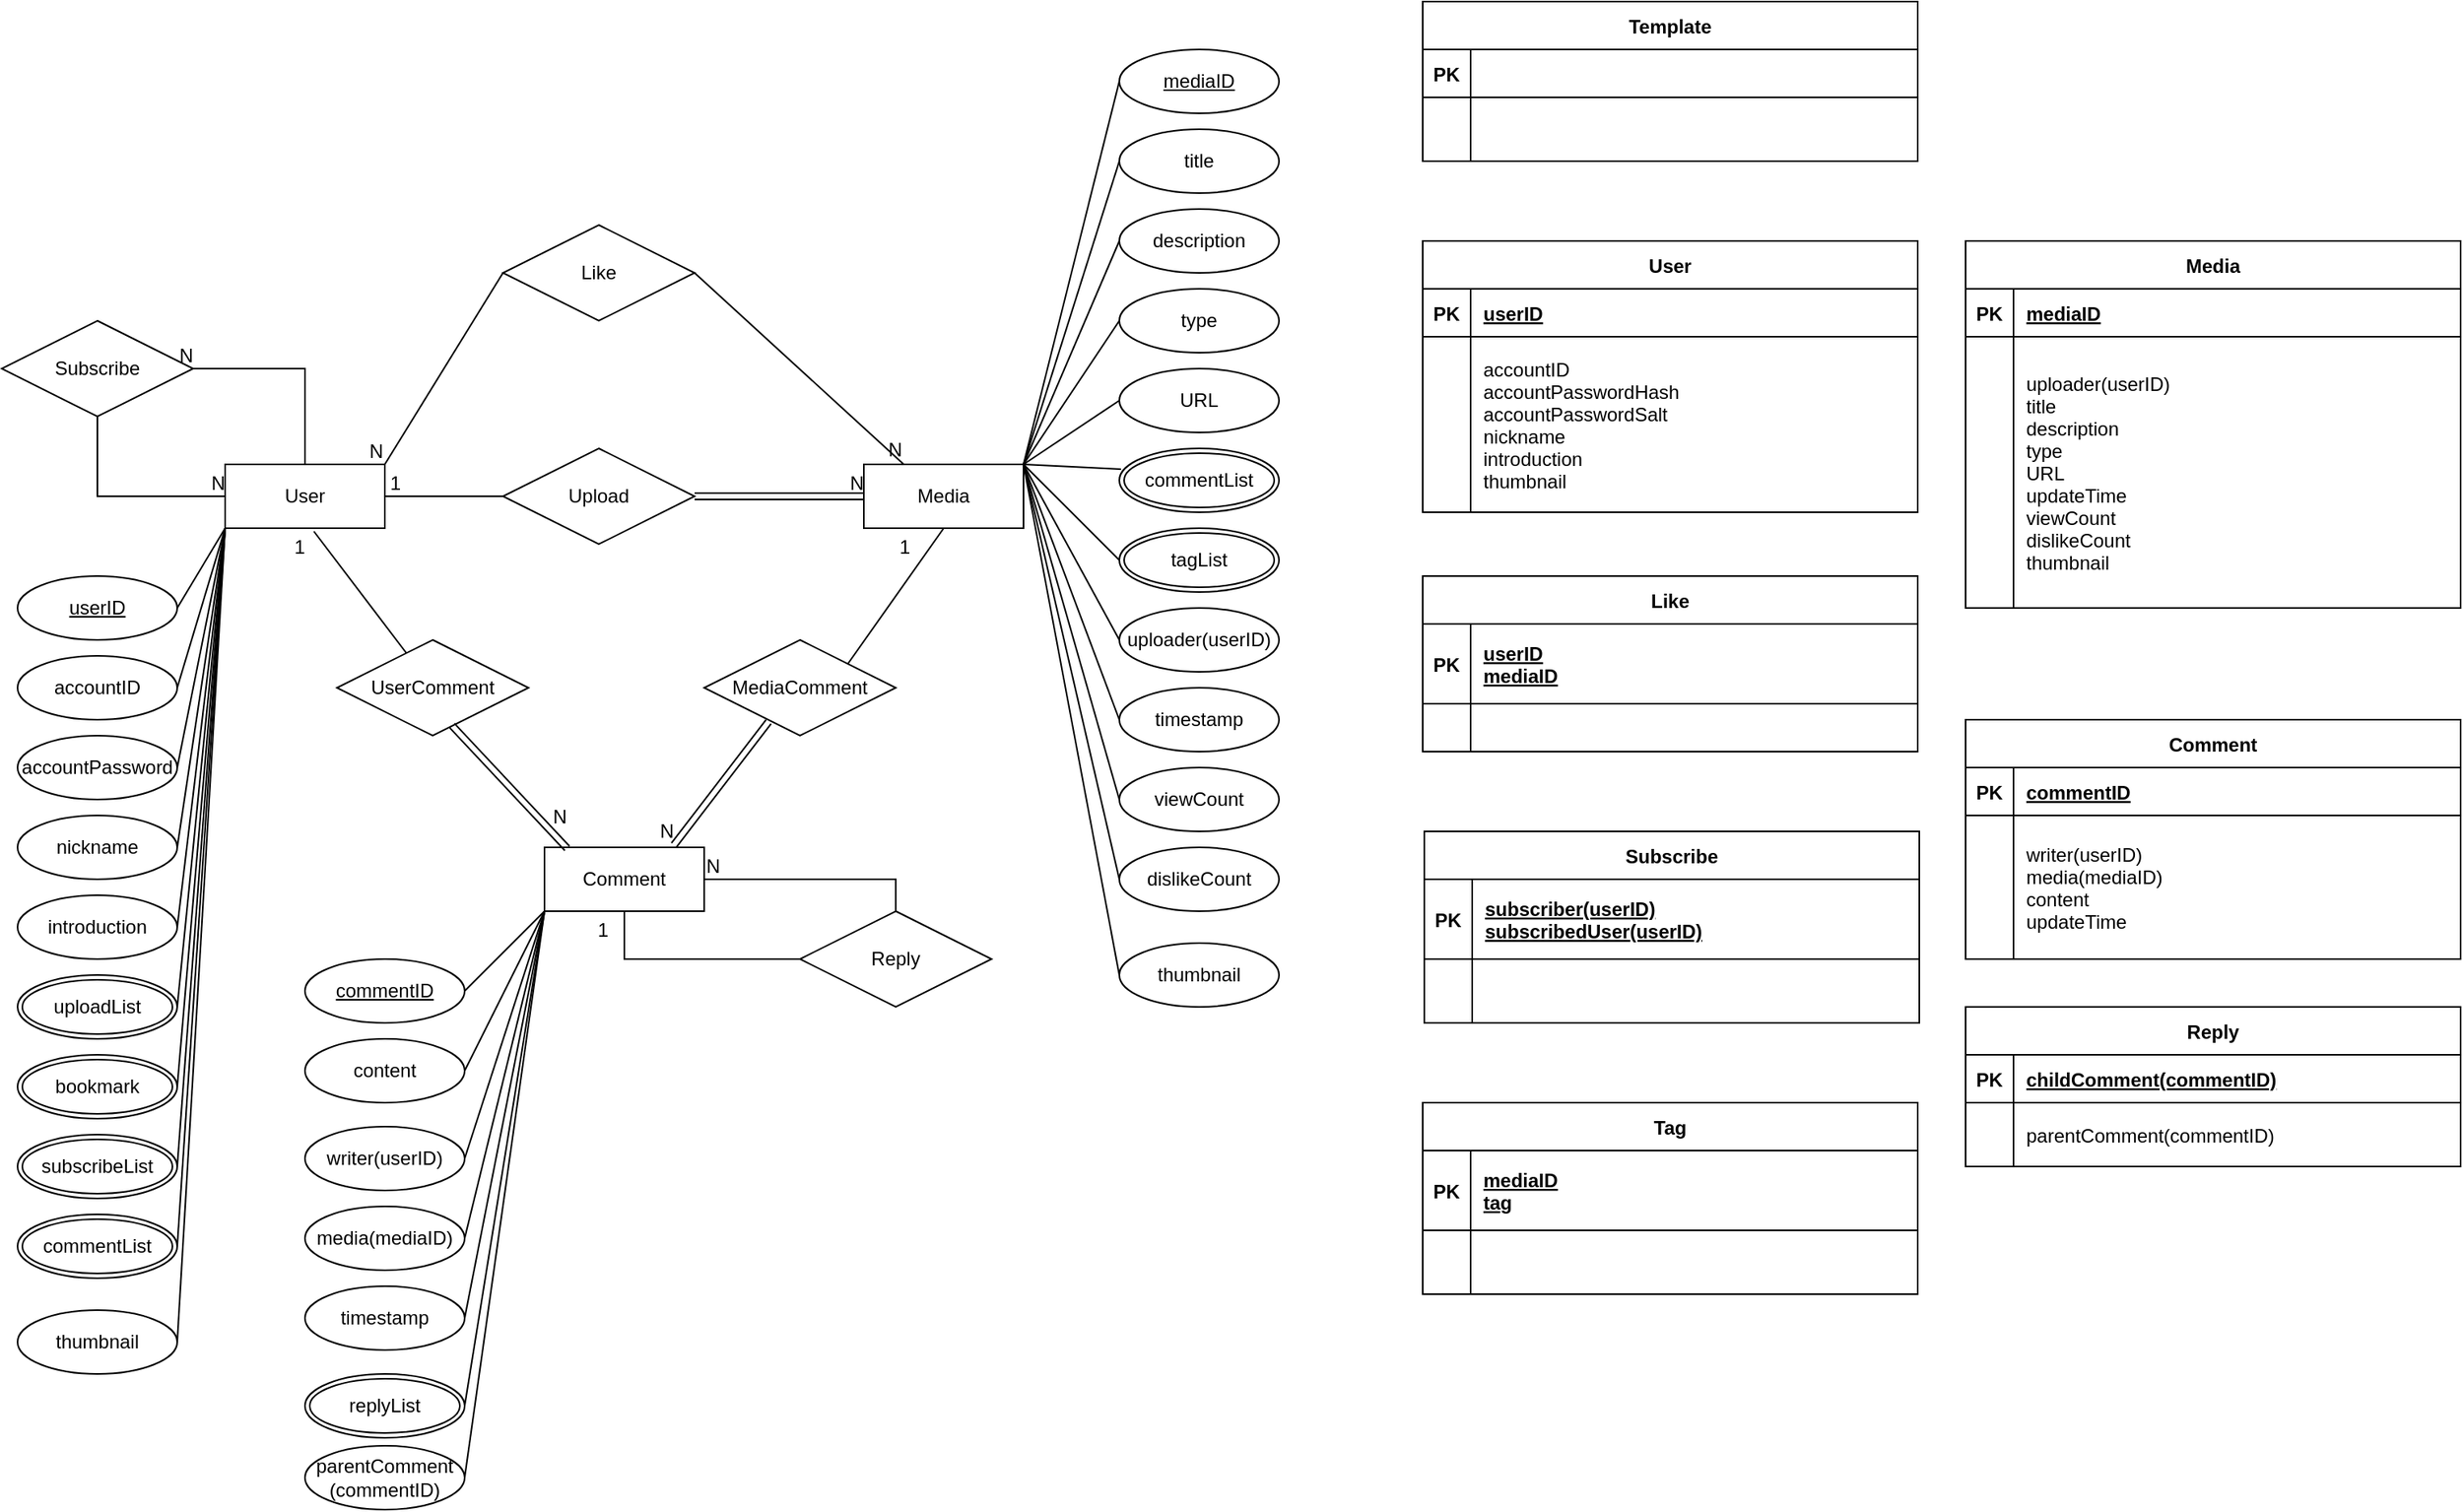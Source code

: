 <mxfile version="17.1.2" type="browser"><diagram id="rVhZ82IuyalBxGSl0pTV" name="Page-1"><mxGraphModel dx="1662" dy="794" grid="1" gridSize="10" guides="1" tooltips="1" connect="1" arrows="1" fold="1" page="1" pageScale="1" pageWidth="827" pageHeight="1169" math="0" shadow="0"><root><mxCell id="0"/><mxCell id="1" parent="0"/><mxCell id="wpSAXA2hQZFJd6KqL9dz-24" value="Subscribe" style="shape=rhombus;perimeter=rhombusPerimeter;whiteSpace=wrap;html=1;align=center;" parent="1" vertex="1"><mxGeometry x="40" y="280" width="120" height="60" as="geometry"/></mxCell><mxCell id="wpSAXA2hQZFJd6KqL9dz-25" value="User" style="whiteSpace=wrap;html=1;align=center;" parent="1" vertex="1"><mxGeometry x="180" y="370" width="100" height="40" as="geometry"/></mxCell><mxCell id="wpSAXA2hQZFJd6KqL9dz-26" value="Media" style="whiteSpace=wrap;html=1;align=center;" parent="1" vertex="1"><mxGeometry x="580" y="370" width="100" height="40" as="geometry"/></mxCell><mxCell id="wpSAXA2hQZFJd6KqL9dz-27" value="Comment" style="whiteSpace=wrap;html=1;align=center;" parent="1" vertex="1"><mxGeometry x="380" y="610" width="100" height="40" as="geometry"/></mxCell><mxCell id="wpSAXA2hQZFJd6KqL9dz-28" value="Upload" style="shape=rhombus;perimeter=rhombusPerimeter;whiteSpace=wrap;html=1;align=center;" parent="1" vertex="1"><mxGeometry x="354" y="360" width="120" height="60" as="geometry"/></mxCell><mxCell id="wpSAXA2hQZFJd6KqL9dz-30" value="Reply" style="shape=rhombus;perimeter=rhombusPerimeter;whiteSpace=wrap;html=1;align=center;" parent="1" vertex="1"><mxGeometry x="540" y="650" width="120" height="60" as="geometry"/></mxCell><mxCell id="wpSAXA2hQZFJd6KqL9dz-32" value="MediaComment" style="shape=rhombus;perimeter=rhombusPerimeter;whiteSpace=wrap;html=1;align=center;" parent="1" vertex="1"><mxGeometry x="480" y="480" width="120" height="60" as="geometry"/></mxCell><mxCell id="wpSAXA2hQZFJd6KqL9dz-29" value="UserComment" style="shape=rhombus;perimeter=rhombusPerimeter;whiteSpace=wrap;html=1;align=center;" parent="1" vertex="1"><mxGeometry x="250" y="480" width="120" height="60" as="geometry"/></mxCell><mxCell id="wpSAXA2hQZFJd6KqL9dz-40" value="" style="shape=link;html=1;rounded=0;entryX=0.142;entryY=0.016;entryDx=0;entryDy=0;entryPerimeter=0;exitX=0.601;exitY=0.895;exitDx=0;exitDy=0;exitPerimeter=0;" parent="1" source="wpSAXA2hQZFJd6KqL9dz-29" target="wpSAXA2hQZFJd6KqL9dz-27" edge="1"><mxGeometry relative="1" as="geometry"><mxPoint x="310" y="520" as="sourcePoint"/><mxPoint x="470" y="520" as="targetPoint"/></mxGeometry></mxCell><mxCell id="wpSAXA2hQZFJd6KqL9dz-41" value="N" style="resizable=0;html=1;align=right;verticalAlign=bottom;" parent="wpSAXA2hQZFJd6KqL9dz-40" connectable="0" vertex="1"><mxGeometry x="1" relative="1" as="geometry"><mxPoint y="-11" as="offset"/></mxGeometry></mxCell><mxCell id="wpSAXA2hQZFJd6KqL9dz-42" value="" style="endArrow=none;html=1;rounded=0;entryX=0.556;entryY=1.05;entryDx=0;entryDy=0;entryPerimeter=0;" parent="1" source="wpSAXA2hQZFJd6KqL9dz-29" target="wpSAXA2hQZFJd6KqL9dz-25" edge="1"><mxGeometry relative="1" as="geometry"><mxPoint x="310" y="520" as="sourcePoint"/><mxPoint x="470" y="520" as="targetPoint"/></mxGeometry></mxCell><mxCell id="wpSAXA2hQZFJd6KqL9dz-43" value="1" style="resizable=0;html=1;align=right;verticalAlign=bottom;" parent="wpSAXA2hQZFJd6KqL9dz-42" connectable="0" vertex="1"><mxGeometry x="1" relative="1" as="geometry"><mxPoint x="-5" y="18" as="offset"/></mxGeometry></mxCell><mxCell id="wpSAXA2hQZFJd6KqL9dz-44" value="" style="endArrow=none;html=1;rounded=0;entryX=1;entryY=0.5;entryDx=0;entryDy=0;exitX=0;exitY=0.5;exitDx=0;exitDy=0;" parent="1" source="wpSAXA2hQZFJd6KqL9dz-28" target="wpSAXA2hQZFJd6KqL9dz-25" edge="1"><mxGeometry relative="1" as="geometry"><mxPoint x="350" y="390" as="sourcePoint"/><mxPoint x="270" y="380" as="targetPoint"/></mxGeometry></mxCell><mxCell id="wpSAXA2hQZFJd6KqL9dz-45" value="1" style="resizable=0;html=1;align=right;verticalAlign=bottom;" parent="wpSAXA2hQZFJd6KqL9dz-44" connectable="0" vertex="1"><mxGeometry x="1" relative="1" as="geometry"><mxPoint x="10" as="offset"/></mxGeometry></mxCell><mxCell id="wpSAXA2hQZFJd6KqL9dz-49" value="" style="shape=link;html=1;rounded=0;exitX=1;exitY=0.5;exitDx=0;exitDy=0;entryX=0;entryY=0.5;entryDx=0;entryDy=0;" parent="1" source="wpSAXA2hQZFJd6KqL9dz-28" target="wpSAXA2hQZFJd6KqL9dz-26" edge="1"><mxGeometry relative="1" as="geometry"><mxPoint x="490" y="450" as="sourcePoint"/><mxPoint x="650" y="450" as="targetPoint"/></mxGeometry></mxCell><mxCell id="wpSAXA2hQZFJd6KqL9dz-50" value="N" style="resizable=0;html=1;align=right;verticalAlign=bottom;" parent="wpSAXA2hQZFJd6KqL9dz-49" connectable="0" vertex="1"><mxGeometry x="1" relative="1" as="geometry"/></mxCell><mxCell id="wpSAXA2hQZFJd6KqL9dz-51" value="" style="shape=link;html=1;rounded=0;entryX=0.811;entryY=-0.036;entryDx=0;entryDy=0;entryPerimeter=0;exitX=0.336;exitY=0.855;exitDx=0;exitDy=0;exitPerimeter=0;" parent="1" source="wpSAXA2hQZFJd6KqL9dz-32" target="wpSAXA2hQZFJd6KqL9dz-27" edge="1"><mxGeometry relative="1" as="geometry"><mxPoint x="310" y="520" as="sourcePoint"/><mxPoint x="470" y="520" as="targetPoint"/></mxGeometry></mxCell><mxCell id="wpSAXA2hQZFJd6KqL9dz-52" value="N" style="resizable=0;html=1;align=right;verticalAlign=bottom;" parent="wpSAXA2hQZFJd6KqL9dz-51" connectable="0" vertex="1"><mxGeometry x="1" relative="1" as="geometry"/></mxCell><mxCell id="wpSAXA2hQZFJd6KqL9dz-53" value="" style="endArrow=none;html=1;rounded=0;entryX=0.5;entryY=1;entryDx=0;entryDy=0;exitX=1;exitY=0;exitDx=0;exitDy=0;" parent="1" source="wpSAXA2hQZFJd6KqL9dz-32" target="wpSAXA2hQZFJd6KqL9dz-26" edge="1"><mxGeometry relative="1" as="geometry"><mxPoint x="310" y="520" as="sourcePoint"/><mxPoint x="470" y="520" as="targetPoint"/></mxGeometry></mxCell><mxCell id="wpSAXA2hQZFJd6KqL9dz-54" value="1" style="resizable=0;html=1;align=right;verticalAlign=bottom;" parent="wpSAXA2hQZFJd6KqL9dz-53" connectable="0" vertex="1"><mxGeometry x="1" relative="1" as="geometry"><mxPoint x="-20" y="20" as="offset"/></mxGeometry></mxCell><mxCell id="wpSAXA2hQZFJd6KqL9dz-55" value="" style="endArrow=none;html=1;rounded=0;entryX=0;entryY=0.5;entryDx=0;entryDy=0;exitX=0.5;exitY=1;exitDx=0;exitDy=0;" parent="1" source="wpSAXA2hQZFJd6KqL9dz-24" target="wpSAXA2hQZFJd6KqL9dz-25" edge="1"><mxGeometry relative="1" as="geometry"><mxPoint x="310" y="520" as="sourcePoint"/><mxPoint x="470" y="520" as="targetPoint"/><Array as="points"><mxPoint x="100" y="390"/></Array></mxGeometry></mxCell><mxCell id="wpSAXA2hQZFJd6KqL9dz-56" value="N" style="resizable=0;html=1;align=right;verticalAlign=bottom;" parent="wpSAXA2hQZFJd6KqL9dz-55" connectable="0" vertex="1"><mxGeometry x="1" relative="1" as="geometry"/></mxCell><mxCell id="wpSAXA2hQZFJd6KqL9dz-57" value="" style="endArrow=none;html=1;rounded=0;entryX=1;entryY=0.5;entryDx=0;entryDy=0;exitX=0.5;exitY=0;exitDx=0;exitDy=0;" parent="1" source="wpSAXA2hQZFJd6KqL9dz-25" target="wpSAXA2hQZFJd6KqL9dz-24" edge="1"><mxGeometry relative="1" as="geometry"><mxPoint x="310" y="520" as="sourcePoint"/><mxPoint x="470" y="520" as="targetPoint"/><Array as="points"><mxPoint x="230" y="310"/></Array></mxGeometry></mxCell><mxCell id="wpSAXA2hQZFJd6KqL9dz-58" value="N" style="resizable=0;html=1;align=right;verticalAlign=bottom;" parent="wpSAXA2hQZFJd6KqL9dz-57" connectable="0" vertex="1"><mxGeometry x="1" relative="1" as="geometry"/></mxCell><mxCell id="wpSAXA2hQZFJd6KqL9dz-59" value="" style="endArrow=none;html=1;rounded=0;entryX=0.5;entryY=1;entryDx=0;entryDy=0;exitX=0;exitY=0.5;exitDx=0;exitDy=0;" parent="1" source="wpSAXA2hQZFJd6KqL9dz-30" target="wpSAXA2hQZFJd6KqL9dz-27" edge="1"><mxGeometry relative="1" as="geometry"><mxPoint x="310" y="520" as="sourcePoint"/><mxPoint x="470" y="520" as="targetPoint"/><Array as="points"><mxPoint x="430" y="680"/></Array></mxGeometry></mxCell><mxCell id="wpSAXA2hQZFJd6KqL9dz-60" value="1" style="resizable=0;html=1;align=right;verticalAlign=bottom;" parent="wpSAXA2hQZFJd6KqL9dz-59" connectable="0" vertex="1"><mxGeometry x="1" relative="1" as="geometry"><mxPoint x="-10" y="20" as="offset"/></mxGeometry></mxCell><mxCell id="AGTbrhGKxK5eLfVSv5vj-1" value="userID" style="ellipse;whiteSpace=wrap;html=1;align=center;fontStyle=4;" parent="1" vertex="1"><mxGeometry x="50" y="440" width="100" height="40" as="geometry"/></mxCell><mxCell id="AGTbrhGKxK5eLfVSv5vj-2" value="nickname" style="ellipse;whiteSpace=wrap;html=1;align=center;" parent="1" vertex="1"><mxGeometry x="50" y="590" width="100" height="40" as="geometry"/></mxCell><mxCell id="AGTbrhGKxK5eLfVSv5vj-3" value="uploadList" style="ellipse;shape=doubleEllipse;margin=3;whiteSpace=wrap;html=1;align=center;" parent="1" vertex="1"><mxGeometry x="50" y="690" width="100" height="40" as="geometry"/></mxCell><mxCell id="AGTbrhGKxK5eLfVSv5vj-4" value="bookmark" style="ellipse;shape=doubleEllipse;margin=3;whiteSpace=wrap;html=1;align=center;" parent="1" vertex="1"><mxGeometry x="50" y="740" width="100" height="40" as="geometry"/></mxCell><mxCell id="AGTbrhGKxK5eLfVSv5vj-5" value="subscribeList" style="ellipse;shape=doubleEllipse;margin=3;whiteSpace=wrap;html=1;align=center;" parent="1" vertex="1"><mxGeometry x="50" y="790" width="100" height="40" as="geometry"/></mxCell><mxCell id="AGTbrhGKxK5eLfVSv5vj-6" value="commentList" style="ellipse;shape=doubleEllipse;margin=3;whiteSpace=wrap;html=1;align=center;" parent="1" vertex="1"><mxGeometry x="50" y="840" width="100" height="40" as="geometry"/></mxCell><mxCell id="AGTbrhGKxK5eLfVSv5vj-8" value="introduction" style="ellipse;whiteSpace=wrap;html=1;align=center;" parent="1" vertex="1"><mxGeometry x="50" y="640" width="100" height="40" as="geometry"/></mxCell><mxCell id="AGTbrhGKxK5eLfVSv5vj-9" value="" style="endArrow=none;html=1;rounded=0;exitX=1;exitY=0.5;exitDx=0;exitDy=0;entryX=0;entryY=1;entryDx=0;entryDy=0;" parent="1" source="AGTbrhGKxK5eLfVSv5vj-1" target="wpSAXA2hQZFJd6KqL9dz-25" edge="1"><mxGeometry relative="1" as="geometry"><mxPoint x="330" y="590" as="sourcePoint"/><mxPoint x="490" y="590" as="targetPoint"/></mxGeometry></mxCell><mxCell id="AGTbrhGKxK5eLfVSv5vj-10" value="" style="endArrow=none;html=1;rounded=0;exitX=1;exitY=0.5;exitDx=0;exitDy=0;entryX=0;entryY=1;entryDx=0;entryDy=0;" parent="1" source="AGTbrhGKxK5eLfVSv5vj-2" target="wpSAXA2hQZFJd6KqL9dz-25" edge="1"><mxGeometry relative="1" as="geometry"><mxPoint x="330" y="590" as="sourcePoint"/><mxPoint x="490" y="590" as="targetPoint"/></mxGeometry></mxCell><mxCell id="AGTbrhGKxK5eLfVSv5vj-11" value="" style="endArrow=none;html=1;rounded=0;exitX=1;exitY=0.5;exitDx=0;exitDy=0;entryX=0;entryY=1;entryDx=0;entryDy=0;" parent="1" source="AGTbrhGKxK5eLfVSv5vj-8" target="wpSAXA2hQZFJd6KqL9dz-25" edge="1"><mxGeometry relative="1" as="geometry"><mxPoint x="330" y="590" as="sourcePoint"/><mxPoint x="490" y="590" as="targetPoint"/></mxGeometry></mxCell><mxCell id="AGTbrhGKxK5eLfVSv5vj-12" value="" style="endArrow=none;html=1;rounded=0;exitX=1;exitY=0.5;exitDx=0;exitDy=0;" parent="1" source="AGTbrhGKxK5eLfVSv5vj-3" edge="1"><mxGeometry relative="1" as="geometry"><mxPoint x="330" y="590" as="sourcePoint"/><mxPoint x="180" y="410" as="targetPoint"/></mxGeometry></mxCell><mxCell id="AGTbrhGKxK5eLfVSv5vj-13" value="" style="endArrow=none;html=1;rounded=0;exitX=1;exitY=0.5;exitDx=0;exitDy=0;entryX=0;entryY=1;entryDx=0;entryDy=0;" parent="1" source="AGTbrhGKxK5eLfVSv5vj-4" target="wpSAXA2hQZFJd6KqL9dz-25" edge="1"><mxGeometry relative="1" as="geometry"><mxPoint x="330" y="590" as="sourcePoint"/><mxPoint x="490" y="590" as="targetPoint"/></mxGeometry></mxCell><mxCell id="AGTbrhGKxK5eLfVSv5vj-14" value="" style="endArrow=none;html=1;rounded=0;exitX=1;exitY=0.5;exitDx=0;exitDy=0;entryX=0;entryY=1;entryDx=0;entryDy=0;" parent="1" source="AGTbrhGKxK5eLfVSv5vj-5" target="wpSAXA2hQZFJd6KqL9dz-25" edge="1"><mxGeometry relative="1" as="geometry"><mxPoint x="330" y="590" as="sourcePoint"/><mxPoint x="490" y="590" as="targetPoint"/></mxGeometry></mxCell><mxCell id="AGTbrhGKxK5eLfVSv5vj-15" value="" style="endArrow=none;html=1;rounded=0;exitX=1;exitY=0.5;exitDx=0;exitDy=0;entryX=0;entryY=1;entryDx=0;entryDy=0;" parent="1" source="AGTbrhGKxK5eLfVSv5vj-6" target="wpSAXA2hQZFJd6KqL9dz-25" edge="1"><mxGeometry relative="1" as="geometry"><mxPoint x="330" y="590" as="sourcePoint"/><mxPoint x="490" y="590" as="targetPoint"/></mxGeometry></mxCell><mxCell id="AGTbrhGKxK5eLfVSv5vj-16" value="accountID" style="ellipse;whiteSpace=wrap;html=1;align=center;" parent="1" vertex="1"><mxGeometry x="50" y="490" width="100" height="40" as="geometry"/></mxCell><mxCell id="AGTbrhGKxK5eLfVSv5vj-17" value="accountPassword" style="ellipse;whiteSpace=wrap;html=1;align=center;" parent="1" vertex="1"><mxGeometry x="50" y="540" width="100" height="40" as="geometry"/></mxCell><mxCell id="AGTbrhGKxK5eLfVSv5vj-19" value="" style="endArrow=none;html=1;rounded=0;exitX=1;exitY=0.5;exitDx=0;exitDy=0;entryX=0;entryY=1;entryDx=0;entryDy=0;" parent="1" source="AGTbrhGKxK5eLfVSv5vj-16" target="wpSAXA2hQZFJd6KqL9dz-25" edge="1"><mxGeometry relative="1" as="geometry"><mxPoint x="330" y="590" as="sourcePoint"/><mxPoint x="490" y="590" as="targetPoint"/></mxGeometry></mxCell><mxCell id="AGTbrhGKxK5eLfVSv5vj-20" value="" style="endArrow=none;html=1;rounded=0;exitX=1;exitY=0.5;exitDx=0;exitDy=0;entryX=0;entryY=1;entryDx=0;entryDy=0;" parent="1" source="AGTbrhGKxK5eLfVSv5vj-17" target="wpSAXA2hQZFJd6KqL9dz-25" edge="1"><mxGeometry relative="1" as="geometry"><mxPoint x="330" y="590" as="sourcePoint"/><mxPoint x="490" y="590" as="targetPoint"/></mxGeometry></mxCell><mxCell id="AGTbrhGKxK5eLfVSv5vj-21" value="content" style="ellipse;whiteSpace=wrap;html=1;align=center;" parent="1" vertex="1"><mxGeometry x="230" y="730" width="100" height="40" as="geometry"/></mxCell><mxCell id="AGTbrhGKxK5eLfVSv5vj-22" value="commentID" style="ellipse;whiteSpace=wrap;html=1;align=center;fontStyle=4;" parent="1" vertex="1"><mxGeometry x="230" y="680" width="100" height="40" as="geometry"/></mxCell><mxCell id="AGTbrhGKxK5eLfVSv5vj-23" value="writer(userID)" style="ellipse;whiteSpace=wrap;html=1;align=center;" parent="1" vertex="1"><mxGeometry x="230" y="785" width="100" height="40" as="geometry"/></mxCell><mxCell id="AGTbrhGKxK5eLfVSv5vj-24" value="media(mediaID)" style="ellipse;whiteSpace=wrap;html=1;align=center;" parent="1" vertex="1"><mxGeometry x="230" y="835" width="100" height="40" as="geometry"/></mxCell><mxCell id="AGTbrhGKxK5eLfVSv5vj-25" value="timestamp" style="ellipse;whiteSpace=wrap;html=1;align=center;" parent="1" vertex="1"><mxGeometry x="230" y="885" width="100" height="40" as="geometry"/></mxCell><mxCell id="AGTbrhGKxK5eLfVSv5vj-27" value="parentComment&lt;br&gt;(commentID)" style="ellipse;whiteSpace=wrap;html=1;align=center;" parent="1" vertex="1"><mxGeometry x="230" y="985" width="100" height="40" as="geometry"/></mxCell><mxCell id="AGTbrhGKxK5eLfVSv5vj-29" value="" style="endArrow=none;html=1;rounded=0;entryX=0;entryY=1;entryDx=0;entryDy=0;exitX=1;exitY=0.5;exitDx=0;exitDy=0;" parent="1" source="AGTbrhGKxK5eLfVSv5vj-22" target="wpSAXA2hQZFJd6KqL9dz-27" edge="1"><mxGeometry relative="1" as="geometry"><mxPoint x="330" y="680" as="sourcePoint"/><mxPoint x="490" y="680" as="targetPoint"/></mxGeometry></mxCell><mxCell id="AGTbrhGKxK5eLfVSv5vj-30" value="" style="endArrow=none;html=1;rounded=0;exitX=1;exitY=0.5;exitDx=0;exitDy=0;entryX=0;entryY=1;entryDx=0;entryDy=0;" parent="1" source="AGTbrhGKxK5eLfVSv5vj-21" target="wpSAXA2hQZFJd6KqL9dz-27" edge="1"><mxGeometry relative="1" as="geometry"><mxPoint x="330" y="680" as="sourcePoint"/><mxPoint x="490" y="680" as="targetPoint"/></mxGeometry></mxCell><mxCell id="AGTbrhGKxK5eLfVSv5vj-31" value="" style="endArrow=none;html=1;rounded=0;exitX=1;exitY=0.5;exitDx=0;exitDy=0;entryX=0;entryY=1;entryDx=0;entryDy=0;" parent="1" source="AGTbrhGKxK5eLfVSv5vj-23" target="wpSAXA2hQZFJd6KqL9dz-27" edge="1"><mxGeometry relative="1" as="geometry"><mxPoint x="330" y="680" as="sourcePoint"/><mxPoint x="490" y="680" as="targetPoint"/></mxGeometry></mxCell><mxCell id="AGTbrhGKxK5eLfVSv5vj-32" value="" style="endArrow=none;html=1;rounded=0;exitX=1;exitY=0.5;exitDx=0;exitDy=0;entryX=0;entryY=1;entryDx=0;entryDy=0;" parent="1" source="AGTbrhGKxK5eLfVSv5vj-24" target="wpSAXA2hQZFJd6KqL9dz-27" edge="1"><mxGeometry relative="1" as="geometry"><mxPoint x="330" y="680" as="sourcePoint"/><mxPoint x="490" y="680" as="targetPoint"/></mxGeometry></mxCell><mxCell id="AGTbrhGKxK5eLfVSv5vj-36" value="" style="endArrow=none;html=1;rounded=0;exitX=1;exitY=0.5;exitDx=0;exitDy=0;entryX=0;entryY=1;entryDx=0;entryDy=0;" parent="1" source="AGTbrhGKxK5eLfVSv5vj-25" target="wpSAXA2hQZFJd6KqL9dz-27" edge="1"><mxGeometry relative="1" as="geometry"><mxPoint x="330" y="780" as="sourcePoint"/><mxPoint x="490" y="780" as="targetPoint"/></mxGeometry></mxCell><mxCell id="AGTbrhGKxK5eLfVSv5vj-37" value="" style="endArrow=none;html=1;rounded=0;exitX=1;exitY=0.5;exitDx=0;exitDy=0;entryX=0;entryY=1;entryDx=0;entryDy=0;" parent="1" source="gWNHs_Mmt0znGa2NGQQ8-15" target="wpSAXA2hQZFJd6KqL9dz-27" edge="1"><mxGeometry relative="1" as="geometry"><mxPoint x="330" y="955" as="sourcePoint"/><mxPoint x="490" y="780" as="targetPoint"/></mxGeometry></mxCell><mxCell id="AGTbrhGKxK5eLfVSv5vj-38" value="" style="endArrow=none;html=1;rounded=0;exitX=1;exitY=0.5;exitDx=0;exitDy=0;entryX=0;entryY=1;entryDx=0;entryDy=0;" parent="1" source="AGTbrhGKxK5eLfVSv5vj-27" target="wpSAXA2hQZFJd6KqL9dz-27" edge="1"><mxGeometry relative="1" as="geometry"><mxPoint x="330" y="780" as="sourcePoint"/><mxPoint x="490" y="780" as="targetPoint"/></mxGeometry></mxCell><mxCell id="AGTbrhGKxK5eLfVSv5vj-39" value="title" style="ellipse;whiteSpace=wrap;html=1;align=center;" parent="1" vertex="1"><mxGeometry x="740" y="160" width="100" height="40" as="geometry"/></mxCell><mxCell id="AGTbrhGKxK5eLfVSv5vj-40" value="mediaID" style="ellipse;whiteSpace=wrap;html=1;align=center;fontStyle=4;" parent="1" vertex="1"><mxGeometry x="740" y="110" width="100" height="40" as="geometry"/></mxCell><mxCell id="AGTbrhGKxK5eLfVSv5vj-41" value="description" style="ellipse;whiteSpace=wrap;html=1;align=center;" parent="1" vertex="1"><mxGeometry x="740" y="210" width="100" height="40" as="geometry"/></mxCell><mxCell id="AGTbrhGKxK5eLfVSv5vj-42" value="type" style="ellipse;whiteSpace=wrap;html=1;align=center;" parent="1" vertex="1"><mxGeometry x="740" y="260" width="100" height="40" as="geometry"/></mxCell><mxCell id="AGTbrhGKxK5eLfVSv5vj-43" value="URL" style="ellipse;whiteSpace=wrap;html=1;align=center;" parent="1" vertex="1"><mxGeometry x="740" y="310" width="100" height="40" as="geometry"/></mxCell><mxCell id="AGTbrhGKxK5eLfVSv5vj-46" value="commentList" style="ellipse;shape=doubleEllipse;margin=3;whiteSpace=wrap;html=1;align=center;" parent="1" vertex="1"><mxGeometry x="740" y="360" width="100" height="40" as="geometry"/></mxCell><mxCell id="AGTbrhGKxK5eLfVSv5vj-47" value="tagList" style="ellipse;shape=doubleEllipse;margin=3;whiteSpace=wrap;html=1;align=center;" parent="1" vertex="1"><mxGeometry x="740" y="410" width="100" height="40" as="geometry"/></mxCell><mxCell id="AGTbrhGKxK5eLfVSv5vj-48" value="" style="endArrow=none;html=1;rounded=0;entryX=0;entryY=0.5;entryDx=0;entryDy=0;exitX=1;exitY=0;exitDx=0;exitDy=0;" parent="1" source="wpSAXA2hQZFJd6KqL9dz-26" target="AGTbrhGKxK5eLfVSv5vj-40" edge="1"><mxGeometry relative="1" as="geometry"><mxPoint x="330" y="480" as="sourcePoint"/><mxPoint x="490" y="480" as="targetPoint"/></mxGeometry></mxCell><mxCell id="AGTbrhGKxK5eLfVSv5vj-49" value="" style="endArrow=none;html=1;rounded=0;entryX=0;entryY=0.5;entryDx=0;entryDy=0;exitX=1;exitY=0;exitDx=0;exitDy=0;" parent="1" source="wpSAXA2hQZFJd6KqL9dz-26" target="AGTbrhGKxK5eLfVSv5vj-39" edge="1"><mxGeometry relative="1" as="geometry"><mxPoint x="330" y="480" as="sourcePoint"/><mxPoint x="490" y="480" as="targetPoint"/></mxGeometry></mxCell><mxCell id="AGTbrhGKxK5eLfVSv5vj-50" value="" style="endArrow=none;html=1;rounded=0;entryX=0;entryY=0.5;entryDx=0;entryDy=0;" parent="1" target="AGTbrhGKxK5eLfVSv5vj-41" edge="1"><mxGeometry relative="1" as="geometry"><mxPoint x="680" y="370" as="sourcePoint"/><mxPoint x="490" y="480" as="targetPoint"/></mxGeometry></mxCell><mxCell id="AGTbrhGKxK5eLfVSv5vj-51" value="" style="endArrow=none;html=1;rounded=0;entryX=0;entryY=0.5;entryDx=0;entryDy=0;exitX=1;exitY=0;exitDx=0;exitDy=0;" parent="1" source="wpSAXA2hQZFJd6KqL9dz-26" target="AGTbrhGKxK5eLfVSv5vj-42" edge="1"><mxGeometry relative="1" as="geometry"><mxPoint x="330" y="480" as="sourcePoint"/><mxPoint x="490" y="480" as="targetPoint"/></mxGeometry></mxCell><mxCell id="AGTbrhGKxK5eLfVSv5vj-52" value="" style="endArrow=none;html=1;rounded=0;entryX=0;entryY=0.5;entryDx=0;entryDy=0;" parent="1" target="AGTbrhGKxK5eLfVSv5vj-43" edge="1"><mxGeometry relative="1" as="geometry"><mxPoint x="680" y="370" as="sourcePoint"/><mxPoint x="490" y="480" as="targetPoint"/></mxGeometry></mxCell><mxCell id="AGTbrhGKxK5eLfVSv5vj-53" value="" style="endArrow=none;html=1;rounded=0;entryX=0.01;entryY=0.325;entryDx=0;entryDy=0;entryPerimeter=0;exitX=1;exitY=0;exitDx=0;exitDy=0;" parent="1" source="wpSAXA2hQZFJd6KqL9dz-26" target="AGTbrhGKxK5eLfVSv5vj-46" edge="1"><mxGeometry relative="1" as="geometry"><mxPoint x="330" y="480" as="sourcePoint"/><mxPoint x="490" y="480" as="targetPoint"/></mxGeometry></mxCell><mxCell id="AGTbrhGKxK5eLfVSv5vj-54" value="" style="endArrow=none;html=1;rounded=0;entryX=0;entryY=0.5;entryDx=0;entryDy=0;" parent="1" target="AGTbrhGKxK5eLfVSv5vj-47" edge="1"><mxGeometry relative="1" as="geometry"><mxPoint x="680" y="370" as="sourcePoint"/><mxPoint x="490" y="480" as="targetPoint"/></mxGeometry></mxCell><mxCell id="AGTbrhGKxK5eLfVSv5vj-57" value="uploader(userID)" style="ellipse;whiteSpace=wrap;html=1;align=center;" parent="1" vertex="1"><mxGeometry x="740" y="460" width="100" height="40" as="geometry"/></mxCell><mxCell id="AGTbrhGKxK5eLfVSv5vj-58" value="" style="endArrow=none;html=1;rounded=0;entryX=0;entryY=0.5;entryDx=0;entryDy=0;exitX=1;exitY=0;exitDx=0;exitDy=0;" parent="1" source="wpSAXA2hQZFJd6KqL9dz-26" target="AGTbrhGKxK5eLfVSv5vj-57" edge="1"><mxGeometry relative="1" as="geometry"><mxPoint x="330" y="480" as="sourcePoint"/><mxPoint x="490" y="480" as="targetPoint"/></mxGeometry></mxCell><mxCell id="AGTbrhGKxK5eLfVSv5vj-59" value="timestamp" style="ellipse;whiteSpace=wrap;html=1;align=center;" parent="1" vertex="1"><mxGeometry x="740" y="510" width="100" height="40" as="geometry"/></mxCell><mxCell id="AGTbrhGKxK5eLfVSv5vj-60" value="" style="endArrow=none;html=1;rounded=0;entryX=0;entryY=0.5;entryDx=0;entryDy=0;exitX=1;exitY=0;exitDx=0;exitDy=0;" parent="1" source="wpSAXA2hQZFJd6KqL9dz-26" target="AGTbrhGKxK5eLfVSv5vj-59" edge="1"><mxGeometry relative="1" as="geometry"><mxPoint x="330" y="580" as="sourcePoint"/><mxPoint x="490" y="580" as="targetPoint"/></mxGeometry></mxCell><mxCell id="AGTbrhGKxK5eLfVSv5vj-61" value="viewCount" style="ellipse;whiteSpace=wrap;html=1;align=center;" parent="1" vertex="1"><mxGeometry x="740" y="560" width="100" height="40" as="geometry"/></mxCell><mxCell id="AGTbrhGKxK5eLfVSv5vj-62" value="" style="endArrow=none;html=1;rounded=0;entryX=0;entryY=0.5;entryDx=0;entryDy=0;" parent="1" target="AGTbrhGKxK5eLfVSv5vj-61" edge="1"><mxGeometry relative="1" as="geometry"><mxPoint x="680" y="370" as="sourcePoint"/><mxPoint x="490" y="580" as="targetPoint"/></mxGeometry></mxCell><mxCell id="AGTbrhGKxK5eLfVSv5vj-63" value="dislikeCount" style="ellipse;whiteSpace=wrap;html=1;align=center;" parent="1" vertex="1"><mxGeometry x="740" y="610" width="100" height="40" as="geometry"/></mxCell><mxCell id="AGTbrhGKxK5eLfVSv5vj-64" value="" style="endArrow=none;html=1;rounded=0;entryX=0;entryY=0.5;entryDx=0;entryDy=0;" parent="1" target="AGTbrhGKxK5eLfVSv5vj-63" edge="1"><mxGeometry relative="1" as="geometry"><mxPoint x="680" y="370" as="sourcePoint"/><mxPoint x="490" y="480" as="targetPoint"/></mxGeometry></mxCell><mxCell id="AGTbrhGKxK5eLfVSv5vj-65" value="User" style="shape=table;startSize=30;container=1;collapsible=1;childLayout=tableLayout;fixedRows=1;rowLines=0;fontStyle=1;align=center;resizeLast=1;" parent="1" vertex="1"><mxGeometry x="930" y="230" width="310" height="170" as="geometry"/></mxCell><mxCell id="AGTbrhGKxK5eLfVSv5vj-66" value="" style="shape=tableRow;horizontal=0;startSize=0;swimlaneHead=0;swimlaneBody=0;fillColor=none;collapsible=0;dropTarget=0;points=[[0,0.5],[1,0.5]];portConstraint=eastwest;top=0;left=0;right=0;bottom=1;" parent="AGTbrhGKxK5eLfVSv5vj-65" vertex="1"><mxGeometry y="30" width="310" height="30" as="geometry"/></mxCell><mxCell id="AGTbrhGKxK5eLfVSv5vj-67" value="PK" style="shape=partialRectangle;connectable=0;fillColor=none;top=0;left=0;bottom=0;right=0;fontStyle=1;overflow=hidden;" parent="AGTbrhGKxK5eLfVSv5vj-66" vertex="1"><mxGeometry width="30" height="30" as="geometry"><mxRectangle width="30" height="30" as="alternateBounds"/></mxGeometry></mxCell><mxCell id="AGTbrhGKxK5eLfVSv5vj-68" value="userID" style="shape=partialRectangle;connectable=0;fillColor=none;top=0;left=0;bottom=0;right=0;align=left;spacingLeft=6;fontStyle=5;overflow=hidden;" parent="AGTbrhGKxK5eLfVSv5vj-66" vertex="1"><mxGeometry x="30" width="280" height="30" as="geometry"><mxRectangle width="280" height="30" as="alternateBounds"/></mxGeometry></mxCell><mxCell id="AGTbrhGKxK5eLfVSv5vj-69" value="" style="shape=tableRow;horizontal=0;startSize=0;swimlaneHead=0;swimlaneBody=0;fillColor=none;collapsible=0;dropTarget=0;points=[[0,0.5],[1,0.5]];portConstraint=eastwest;top=0;left=0;right=0;bottom=0;" parent="AGTbrhGKxK5eLfVSv5vj-65" vertex="1"><mxGeometry y="60" width="310" height="110" as="geometry"/></mxCell><mxCell id="AGTbrhGKxK5eLfVSv5vj-70" value="" style="shape=partialRectangle;connectable=0;fillColor=none;top=0;left=0;bottom=0;right=0;editable=1;overflow=hidden;" parent="AGTbrhGKxK5eLfVSv5vj-69" vertex="1"><mxGeometry width="30" height="110" as="geometry"><mxRectangle width="30" height="110" as="alternateBounds"/></mxGeometry></mxCell><mxCell id="AGTbrhGKxK5eLfVSv5vj-71" value="accountID&#10;accountPasswordHash&#10;accountPasswordSalt&#10;nickname&#10;introduction&#10;thumbnail" style="shape=partialRectangle;connectable=0;fillColor=none;top=0;left=0;bottom=0;right=0;align=left;spacingLeft=6;overflow=hidden;" parent="AGTbrhGKxK5eLfVSv5vj-69" vertex="1"><mxGeometry x="30" width="280" height="110" as="geometry"><mxRectangle width="280" height="110" as="alternateBounds"/></mxGeometry></mxCell><mxCell id="AGTbrhGKxK5eLfVSv5vj-106" value="Like" style="shape=rhombus;perimeter=rhombusPerimeter;whiteSpace=wrap;html=1;align=center;" parent="1" vertex="1"><mxGeometry x="354" y="220" width="120" height="60" as="geometry"/></mxCell><mxCell id="AGTbrhGKxK5eLfVSv5vj-109" value="" style="endArrow=none;html=1;rounded=0;entryX=1;entryY=0;entryDx=0;entryDy=0;exitX=0;exitY=0.5;exitDx=0;exitDy=0;" parent="1" source="AGTbrhGKxK5eLfVSv5vj-106" target="wpSAXA2hQZFJd6KqL9dz-25" edge="1"><mxGeometry relative="1" as="geometry"><mxPoint x="710" y="470" as="sourcePoint"/><mxPoint x="870" y="470" as="targetPoint"/></mxGeometry></mxCell><mxCell id="AGTbrhGKxK5eLfVSv5vj-110" value="N" style="resizable=0;html=1;align=right;verticalAlign=bottom;" parent="AGTbrhGKxK5eLfVSv5vj-109" connectable="0" vertex="1"><mxGeometry x="1" relative="1" as="geometry"/></mxCell><mxCell id="AGTbrhGKxK5eLfVSv5vj-111" value="" style="endArrow=none;html=1;rounded=0;exitX=1;exitY=0.5;exitDx=0;exitDy=0;entryX=0.25;entryY=0;entryDx=0;entryDy=0;" parent="1" source="AGTbrhGKxK5eLfVSv5vj-106" target="wpSAXA2hQZFJd6KqL9dz-26" edge="1"><mxGeometry relative="1" as="geometry"><mxPoint x="710" y="470" as="sourcePoint"/><mxPoint x="870" y="470" as="targetPoint"/></mxGeometry></mxCell><mxCell id="AGTbrhGKxK5eLfVSv5vj-112" value="N" style="resizable=0;html=1;align=right;verticalAlign=bottom;" parent="AGTbrhGKxK5eLfVSv5vj-111" connectable="0" vertex="1"><mxGeometry x="1" relative="1" as="geometry"/></mxCell><mxCell id="AGTbrhGKxK5eLfVSv5vj-113" value="Like" style="shape=table;startSize=30;container=1;collapsible=1;childLayout=tableLayout;fixedRows=1;rowLines=0;fontStyle=1;align=center;resizeLast=1;" parent="1" vertex="1"><mxGeometry x="930" y="440" width="310" height="110" as="geometry"/></mxCell><mxCell id="AGTbrhGKxK5eLfVSv5vj-114" value="" style="shape=tableRow;horizontal=0;startSize=0;swimlaneHead=0;swimlaneBody=0;fillColor=none;collapsible=0;dropTarget=0;points=[[0,0.5],[1,0.5]];portConstraint=eastwest;top=0;left=0;right=0;bottom=1;" parent="AGTbrhGKxK5eLfVSv5vj-113" vertex="1"><mxGeometry y="30" width="310" height="50" as="geometry"/></mxCell><mxCell id="AGTbrhGKxK5eLfVSv5vj-115" value="PK" style="shape=partialRectangle;connectable=0;fillColor=none;top=0;left=0;bottom=0;right=0;fontStyle=1;overflow=hidden;" parent="AGTbrhGKxK5eLfVSv5vj-114" vertex="1"><mxGeometry width="30" height="50" as="geometry"><mxRectangle width="30" height="50" as="alternateBounds"/></mxGeometry></mxCell><mxCell id="AGTbrhGKxK5eLfVSv5vj-116" value="userID&#10;mediaID" style="shape=partialRectangle;connectable=0;fillColor=none;top=0;left=0;bottom=0;right=0;align=left;spacingLeft=6;fontStyle=5;overflow=hidden;" parent="AGTbrhGKxK5eLfVSv5vj-114" vertex="1"><mxGeometry x="30" width="280" height="50" as="geometry"><mxRectangle width="280" height="50" as="alternateBounds"/></mxGeometry></mxCell><mxCell id="AGTbrhGKxK5eLfVSv5vj-117" value="" style="shape=tableRow;horizontal=0;startSize=0;swimlaneHead=0;swimlaneBody=0;fillColor=none;collapsible=0;dropTarget=0;points=[[0,0.5],[1,0.5]];portConstraint=eastwest;top=0;left=0;right=0;bottom=0;" parent="AGTbrhGKxK5eLfVSv5vj-113" vertex="1"><mxGeometry y="80" width="310" height="30" as="geometry"/></mxCell><mxCell id="AGTbrhGKxK5eLfVSv5vj-118" value="" style="shape=partialRectangle;connectable=0;fillColor=none;top=0;left=0;bottom=0;right=0;editable=1;overflow=hidden;" parent="AGTbrhGKxK5eLfVSv5vj-117" vertex="1"><mxGeometry width="30" height="30" as="geometry"><mxRectangle width="30" height="30" as="alternateBounds"/></mxGeometry></mxCell><mxCell id="AGTbrhGKxK5eLfVSv5vj-119" value="" style="shape=partialRectangle;connectable=0;fillColor=none;top=0;left=0;bottom=0;right=0;align=left;spacingLeft=6;overflow=hidden;" parent="AGTbrhGKxK5eLfVSv5vj-117" vertex="1"><mxGeometry x="30" width="280" height="30" as="geometry"><mxRectangle width="280" height="30" as="alternateBounds"/></mxGeometry></mxCell><mxCell id="AGTbrhGKxK5eLfVSv5vj-126" value="Template" style="shape=table;startSize=30;container=1;collapsible=1;childLayout=tableLayout;fixedRows=1;rowLines=0;fontStyle=1;align=center;resizeLast=1;" parent="1" vertex="1"><mxGeometry x="930" y="80" width="310" height="100" as="geometry"/></mxCell><mxCell id="AGTbrhGKxK5eLfVSv5vj-127" value="" style="shape=tableRow;horizontal=0;startSize=0;swimlaneHead=0;swimlaneBody=0;fillColor=none;collapsible=0;dropTarget=0;points=[[0,0.5],[1,0.5]];portConstraint=eastwest;top=0;left=0;right=0;bottom=1;" parent="AGTbrhGKxK5eLfVSv5vj-126" vertex="1"><mxGeometry y="30" width="310" height="30" as="geometry"/></mxCell><mxCell id="AGTbrhGKxK5eLfVSv5vj-128" value="PK" style="shape=partialRectangle;connectable=0;fillColor=none;top=0;left=0;bottom=0;right=0;fontStyle=1;overflow=hidden;" parent="AGTbrhGKxK5eLfVSv5vj-127" vertex="1"><mxGeometry width="30" height="30" as="geometry"><mxRectangle width="30" height="30" as="alternateBounds"/></mxGeometry></mxCell><mxCell id="AGTbrhGKxK5eLfVSv5vj-129" value="" style="shape=partialRectangle;connectable=0;fillColor=none;top=0;left=0;bottom=0;right=0;align=left;spacingLeft=6;fontStyle=5;overflow=hidden;" parent="AGTbrhGKxK5eLfVSv5vj-127" vertex="1"><mxGeometry x="30" width="280" height="30" as="geometry"><mxRectangle width="280" height="30" as="alternateBounds"/></mxGeometry></mxCell><mxCell id="AGTbrhGKxK5eLfVSv5vj-130" value="" style="shape=tableRow;horizontal=0;startSize=0;swimlaneHead=0;swimlaneBody=0;fillColor=none;collapsible=0;dropTarget=0;points=[[0,0.5],[1,0.5]];portConstraint=eastwest;top=0;left=0;right=0;bottom=0;" parent="AGTbrhGKxK5eLfVSv5vj-126" vertex="1"><mxGeometry y="60" width="310" height="40" as="geometry"/></mxCell><mxCell id="AGTbrhGKxK5eLfVSv5vj-131" value="" style="shape=partialRectangle;connectable=0;fillColor=none;top=0;left=0;bottom=0;right=0;editable=1;overflow=hidden;" parent="AGTbrhGKxK5eLfVSv5vj-130" vertex="1"><mxGeometry width="30" height="40" as="geometry"><mxRectangle width="30" height="40" as="alternateBounds"/></mxGeometry></mxCell><mxCell id="AGTbrhGKxK5eLfVSv5vj-132" value="" style="shape=partialRectangle;connectable=0;fillColor=none;top=0;left=0;bottom=0;right=0;align=left;spacingLeft=6;overflow=hidden;" parent="AGTbrhGKxK5eLfVSv5vj-130" vertex="1"><mxGeometry x="30" width="280" height="40" as="geometry"><mxRectangle width="280" height="40" as="alternateBounds"/></mxGeometry></mxCell><mxCell id="AGTbrhGKxK5eLfVSv5vj-133" value="Subscribe" style="shape=table;startSize=30;container=1;collapsible=1;childLayout=tableLayout;fixedRows=1;rowLines=0;fontStyle=1;align=center;resizeLast=1;" parent="1" vertex="1"><mxGeometry x="931" y="600" width="310" height="120" as="geometry"/></mxCell><mxCell id="AGTbrhGKxK5eLfVSv5vj-134" value="" style="shape=tableRow;horizontal=0;startSize=0;swimlaneHead=0;swimlaneBody=0;fillColor=none;collapsible=0;dropTarget=0;points=[[0,0.5],[1,0.5]];portConstraint=eastwest;top=0;left=0;right=0;bottom=1;" parent="AGTbrhGKxK5eLfVSv5vj-133" vertex="1"><mxGeometry y="30" width="310" height="50" as="geometry"/></mxCell><mxCell id="AGTbrhGKxK5eLfVSv5vj-135" value="PK" style="shape=partialRectangle;connectable=0;fillColor=none;top=0;left=0;bottom=0;right=0;fontStyle=1;overflow=hidden;" parent="AGTbrhGKxK5eLfVSv5vj-134" vertex="1"><mxGeometry width="30" height="50" as="geometry"><mxRectangle width="30" height="50" as="alternateBounds"/></mxGeometry></mxCell><mxCell id="AGTbrhGKxK5eLfVSv5vj-136" value="subscriber(userID)&#10;subscribedUser(userID)" style="shape=partialRectangle;connectable=0;fillColor=none;top=0;left=0;bottom=0;right=0;align=left;spacingLeft=6;fontStyle=5;overflow=hidden;" parent="AGTbrhGKxK5eLfVSv5vj-134" vertex="1"><mxGeometry x="30" width="280" height="50" as="geometry"><mxRectangle width="280" height="50" as="alternateBounds"/></mxGeometry></mxCell><mxCell id="AGTbrhGKxK5eLfVSv5vj-137" value="" style="shape=tableRow;horizontal=0;startSize=0;swimlaneHead=0;swimlaneBody=0;fillColor=none;collapsible=0;dropTarget=0;points=[[0,0.5],[1,0.5]];portConstraint=eastwest;top=0;left=0;right=0;bottom=0;" parent="AGTbrhGKxK5eLfVSv5vj-133" vertex="1"><mxGeometry y="80" width="310" height="40" as="geometry"/></mxCell><mxCell id="AGTbrhGKxK5eLfVSv5vj-138" value="" style="shape=partialRectangle;connectable=0;fillColor=none;top=0;left=0;bottom=0;right=0;editable=1;overflow=hidden;" parent="AGTbrhGKxK5eLfVSv5vj-137" vertex="1"><mxGeometry width="30" height="40" as="geometry"><mxRectangle width="30" height="40" as="alternateBounds"/></mxGeometry></mxCell><mxCell id="AGTbrhGKxK5eLfVSv5vj-139" value="" style="shape=partialRectangle;connectable=0;fillColor=none;top=0;left=0;bottom=0;right=0;align=left;spacingLeft=6;overflow=hidden;" parent="AGTbrhGKxK5eLfVSv5vj-137" vertex="1"><mxGeometry x="30" width="280" height="40" as="geometry"><mxRectangle width="280" height="40" as="alternateBounds"/></mxGeometry></mxCell><mxCell id="AGTbrhGKxK5eLfVSv5vj-147" value="Media" style="shape=table;startSize=30;container=1;collapsible=1;childLayout=tableLayout;fixedRows=1;rowLines=0;fontStyle=1;align=center;resizeLast=1;" parent="1" vertex="1"><mxGeometry x="1270" y="230" width="310" height="230" as="geometry"/></mxCell><mxCell id="AGTbrhGKxK5eLfVSv5vj-148" value="" style="shape=tableRow;horizontal=0;startSize=0;swimlaneHead=0;swimlaneBody=0;fillColor=none;collapsible=0;dropTarget=0;points=[[0,0.5],[1,0.5]];portConstraint=eastwest;top=0;left=0;right=0;bottom=1;" parent="AGTbrhGKxK5eLfVSv5vj-147" vertex="1"><mxGeometry y="30" width="310" height="30" as="geometry"/></mxCell><mxCell id="AGTbrhGKxK5eLfVSv5vj-149" value="PK" style="shape=partialRectangle;connectable=0;fillColor=none;top=0;left=0;bottom=0;right=0;fontStyle=1;overflow=hidden;" parent="AGTbrhGKxK5eLfVSv5vj-148" vertex="1"><mxGeometry width="30" height="30" as="geometry"><mxRectangle width="30" height="30" as="alternateBounds"/></mxGeometry></mxCell><mxCell id="AGTbrhGKxK5eLfVSv5vj-150" value="mediaID" style="shape=partialRectangle;connectable=0;fillColor=none;top=0;left=0;bottom=0;right=0;align=left;spacingLeft=6;fontStyle=5;overflow=hidden;" parent="AGTbrhGKxK5eLfVSv5vj-148" vertex="1"><mxGeometry x="30" width="280" height="30" as="geometry"><mxRectangle width="280" height="30" as="alternateBounds"/></mxGeometry></mxCell><mxCell id="AGTbrhGKxK5eLfVSv5vj-151" value="" style="shape=tableRow;horizontal=0;startSize=0;swimlaneHead=0;swimlaneBody=0;fillColor=none;collapsible=0;dropTarget=0;points=[[0,0.5],[1,0.5]];portConstraint=eastwest;top=0;left=0;right=0;bottom=0;" parent="AGTbrhGKxK5eLfVSv5vj-147" vertex="1"><mxGeometry y="60" width="310" height="170" as="geometry"/></mxCell><mxCell id="AGTbrhGKxK5eLfVSv5vj-152" value="" style="shape=partialRectangle;connectable=0;fillColor=none;top=0;left=0;bottom=0;right=0;editable=1;overflow=hidden;" parent="AGTbrhGKxK5eLfVSv5vj-151" vertex="1"><mxGeometry width="30" height="170" as="geometry"><mxRectangle width="30" height="170" as="alternateBounds"/></mxGeometry></mxCell><mxCell id="AGTbrhGKxK5eLfVSv5vj-153" value="uploader(userID)&#10;title&#10;description&#10;type&#10;URL&#10;updateTime&#10;viewCount&#10;dislikeCount&#10;thumbnail" style="shape=partialRectangle;connectable=0;fillColor=none;top=0;left=0;bottom=0;right=0;align=left;spacingLeft=6;overflow=hidden;" parent="AGTbrhGKxK5eLfVSv5vj-151" vertex="1"><mxGeometry x="30" width="280" height="170" as="geometry"><mxRectangle width="280" height="170" as="alternateBounds"/></mxGeometry></mxCell><mxCell id="gWNHs_Mmt0znGa2NGQQ8-8" value="Comment" style="shape=table;startSize=30;container=1;collapsible=1;childLayout=tableLayout;fixedRows=1;rowLines=0;fontStyle=1;align=center;resizeLast=1;" parent="1" vertex="1"><mxGeometry x="1270" y="530" width="310" height="150" as="geometry"/></mxCell><mxCell id="gWNHs_Mmt0znGa2NGQQ8-9" value="" style="shape=tableRow;horizontal=0;startSize=0;swimlaneHead=0;swimlaneBody=0;fillColor=none;collapsible=0;dropTarget=0;points=[[0,0.5],[1,0.5]];portConstraint=eastwest;top=0;left=0;right=0;bottom=1;" parent="gWNHs_Mmt0znGa2NGQQ8-8" vertex="1"><mxGeometry y="30" width="310" height="30" as="geometry"/></mxCell><mxCell id="gWNHs_Mmt0znGa2NGQQ8-10" value="PK" style="shape=partialRectangle;connectable=0;fillColor=none;top=0;left=0;bottom=0;right=0;fontStyle=1;overflow=hidden;" parent="gWNHs_Mmt0znGa2NGQQ8-9" vertex="1"><mxGeometry width="30" height="30" as="geometry"><mxRectangle width="30" height="30" as="alternateBounds"/></mxGeometry></mxCell><mxCell id="gWNHs_Mmt0znGa2NGQQ8-11" value="commentID" style="shape=partialRectangle;connectable=0;fillColor=none;top=0;left=0;bottom=0;right=0;align=left;spacingLeft=6;fontStyle=5;overflow=hidden;" parent="gWNHs_Mmt0znGa2NGQQ8-9" vertex="1"><mxGeometry x="30" width="280" height="30" as="geometry"><mxRectangle width="280" height="30" as="alternateBounds"/></mxGeometry></mxCell><mxCell id="gWNHs_Mmt0znGa2NGQQ8-12" value="" style="shape=tableRow;horizontal=0;startSize=0;swimlaneHead=0;swimlaneBody=0;fillColor=none;collapsible=0;dropTarget=0;points=[[0,0.5],[1,0.5]];portConstraint=eastwest;top=0;left=0;right=0;bottom=0;" parent="gWNHs_Mmt0znGa2NGQQ8-8" vertex="1"><mxGeometry y="60" width="310" height="90" as="geometry"/></mxCell><mxCell id="gWNHs_Mmt0znGa2NGQQ8-13" value="" style="shape=partialRectangle;connectable=0;fillColor=none;top=0;left=0;bottom=0;right=0;editable=1;overflow=hidden;" parent="gWNHs_Mmt0znGa2NGQQ8-12" vertex="1"><mxGeometry width="30" height="90" as="geometry"><mxRectangle width="30" height="90" as="alternateBounds"/></mxGeometry></mxCell><mxCell id="gWNHs_Mmt0znGa2NGQQ8-14" value="writer(userID)&#10;media(mediaID)&#10;content&#10;updateTime" style="shape=partialRectangle;connectable=0;fillColor=none;top=0;left=0;bottom=0;right=0;align=left;spacingLeft=6;overflow=hidden;" parent="gWNHs_Mmt0znGa2NGQQ8-12" vertex="1"><mxGeometry x="30" width="280" height="90" as="geometry"><mxRectangle width="280" height="90" as="alternateBounds"/></mxGeometry></mxCell><mxCell id="gWNHs_Mmt0znGa2NGQQ8-15" value="replyList" style="ellipse;shape=doubleEllipse;margin=3;whiteSpace=wrap;html=1;align=center;" parent="1" vertex="1"><mxGeometry x="230" y="940" width="100" height="40" as="geometry"/></mxCell><mxCell id="gWNHs_Mmt0znGa2NGQQ8-16" value="Reply" style="shape=table;startSize=30;container=1;collapsible=1;childLayout=tableLayout;fixedRows=1;rowLines=0;fontStyle=1;align=center;resizeLast=1;" parent="1" vertex="1"><mxGeometry x="1270" y="710" width="310" height="100" as="geometry"/></mxCell><mxCell id="gWNHs_Mmt0znGa2NGQQ8-17" value="" style="shape=tableRow;horizontal=0;startSize=0;swimlaneHead=0;swimlaneBody=0;fillColor=none;collapsible=0;dropTarget=0;points=[[0,0.5],[1,0.5]];portConstraint=eastwest;top=0;left=0;right=0;bottom=1;" parent="gWNHs_Mmt0znGa2NGQQ8-16" vertex="1"><mxGeometry y="30" width="310" height="30" as="geometry"/></mxCell><mxCell id="gWNHs_Mmt0znGa2NGQQ8-18" value="PK" style="shape=partialRectangle;connectable=0;fillColor=none;top=0;left=0;bottom=0;right=0;fontStyle=1;overflow=hidden;" parent="gWNHs_Mmt0znGa2NGQQ8-17" vertex="1"><mxGeometry width="30" height="30" as="geometry"><mxRectangle width="30" height="30" as="alternateBounds"/></mxGeometry></mxCell><mxCell id="gWNHs_Mmt0znGa2NGQQ8-19" value="childComment(commentID)" style="shape=partialRectangle;connectable=0;fillColor=none;top=0;left=0;bottom=0;right=0;align=left;spacingLeft=6;fontStyle=5;overflow=hidden;" parent="gWNHs_Mmt0znGa2NGQQ8-17" vertex="1"><mxGeometry x="30" width="280" height="30" as="geometry"><mxRectangle width="280" height="30" as="alternateBounds"/></mxGeometry></mxCell><mxCell id="gWNHs_Mmt0znGa2NGQQ8-20" value="" style="shape=tableRow;horizontal=0;startSize=0;swimlaneHead=0;swimlaneBody=0;fillColor=none;collapsible=0;dropTarget=0;points=[[0,0.5],[1,0.5]];portConstraint=eastwest;top=0;left=0;right=0;bottom=0;" parent="gWNHs_Mmt0znGa2NGQQ8-16" vertex="1"><mxGeometry y="60" width="310" height="40" as="geometry"/></mxCell><mxCell id="gWNHs_Mmt0znGa2NGQQ8-21" value="" style="shape=partialRectangle;connectable=0;fillColor=none;top=0;left=0;bottom=0;right=0;editable=1;overflow=hidden;" parent="gWNHs_Mmt0znGa2NGQQ8-20" vertex="1"><mxGeometry width="30" height="40" as="geometry"><mxRectangle width="30" height="40" as="alternateBounds"/></mxGeometry></mxCell><mxCell id="gWNHs_Mmt0znGa2NGQQ8-22" value="parentComment(commentID)" style="shape=partialRectangle;connectable=0;fillColor=none;top=0;left=0;bottom=0;right=0;align=left;spacingLeft=6;overflow=hidden;" parent="gWNHs_Mmt0znGa2NGQQ8-20" vertex="1"><mxGeometry x="30" width="280" height="40" as="geometry"><mxRectangle width="280" height="40" as="alternateBounds"/></mxGeometry></mxCell><mxCell id="gWNHs_Mmt0znGa2NGQQ8-24" value="" style="endArrow=none;html=1;rounded=0;entryX=1;entryY=0.5;entryDx=0;entryDy=0;exitX=0.5;exitY=0;exitDx=0;exitDy=0;" parent="1" source="wpSAXA2hQZFJd6KqL9dz-30" target="wpSAXA2hQZFJd6KqL9dz-27" edge="1"><mxGeometry relative="1" as="geometry"><mxPoint x="590" y="740" as="sourcePoint"/><mxPoint x="750" y="740" as="targetPoint"/><Array as="points"><mxPoint x="600" y="630"/></Array></mxGeometry></mxCell><mxCell id="gWNHs_Mmt0znGa2NGQQ8-25" value="N" style="resizable=0;html=1;align=right;verticalAlign=bottom;" parent="gWNHs_Mmt0znGa2NGQQ8-24" connectable="0" vertex="1"><mxGeometry x="1" relative="1" as="geometry"><mxPoint x="10" as="offset"/></mxGeometry></mxCell><mxCell id="gWNHs_Mmt0znGa2NGQQ8-33" value="Tag" style="shape=table;startSize=30;container=1;collapsible=1;childLayout=tableLayout;fixedRows=1;rowLines=0;fontStyle=1;align=center;resizeLast=1;" parent="1" vertex="1"><mxGeometry x="930" y="770" width="310" height="120" as="geometry"/></mxCell><mxCell id="gWNHs_Mmt0znGa2NGQQ8-34" value="" style="shape=tableRow;horizontal=0;startSize=0;swimlaneHead=0;swimlaneBody=0;fillColor=none;collapsible=0;dropTarget=0;points=[[0,0.5],[1,0.5]];portConstraint=eastwest;top=0;left=0;right=0;bottom=1;" parent="gWNHs_Mmt0znGa2NGQQ8-33" vertex="1"><mxGeometry y="30" width="310" height="50" as="geometry"/></mxCell><mxCell id="gWNHs_Mmt0znGa2NGQQ8-35" value="PK" style="shape=partialRectangle;connectable=0;fillColor=none;top=0;left=0;bottom=0;right=0;fontStyle=1;overflow=hidden;" parent="gWNHs_Mmt0znGa2NGQQ8-34" vertex="1"><mxGeometry width="30" height="50" as="geometry"><mxRectangle width="30" height="50" as="alternateBounds"/></mxGeometry></mxCell><mxCell id="gWNHs_Mmt0znGa2NGQQ8-36" value="mediaID&#10;tag" style="shape=partialRectangle;connectable=0;fillColor=none;top=0;left=0;bottom=0;right=0;align=left;spacingLeft=6;fontStyle=5;overflow=hidden;" parent="gWNHs_Mmt0znGa2NGQQ8-34" vertex="1"><mxGeometry x="30" width="280" height="50" as="geometry"><mxRectangle width="280" height="50" as="alternateBounds"/></mxGeometry></mxCell><mxCell id="gWNHs_Mmt0znGa2NGQQ8-37" value="" style="shape=tableRow;horizontal=0;startSize=0;swimlaneHead=0;swimlaneBody=0;fillColor=none;collapsible=0;dropTarget=0;points=[[0,0.5],[1,0.5]];portConstraint=eastwest;top=0;left=0;right=0;bottom=0;" parent="gWNHs_Mmt0znGa2NGQQ8-33" vertex="1"><mxGeometry y="80" width="310" height="40" as="geometry"/></mxCell><mxCell id="gWNHs_Mmt0znGa2NGQQ8-38" value="" style="shape=partialRectangle;connectable=0;fillColor=none;top=0;left=0;bottom=0;right=0;editable=1;overflow=hidden;" parent="gWNHs_Mmt0znGa2NGQQ8-37" vertex="1"><mxGeometry width="30" height="40" as="geometry"><mxRectangle width="30" height="40" as="alternateBounds"/></mxGeometry></mxCell><mxCell id="gWNHs_Mmt0znGa2NGQQ8-39" value="" style="shape=partialRectangle;connectable=0;fillColor=none;top=0;left=0;bottom=0;right=0;align=left;spacingLeft=6;overflow=hidden;" parent="gWNHs_Mmt0znGa2NGQQ8-37" vertex="1"><mxGeometry x="30" width="280" height="40" as="geometry"><mxRectangle width="280" height="40" as="alternateBounds"/></mxGeometry></mxCell><mxCell id="5kzVMjRWr4u31bXxO2DW-1" value="thumbnail" style="ellipse;whiteSpace=wrap;html=1;align=center;" parent="1" vertex="1"><mxGeometry x="740" y="670" width="100" height="40" as="geometry"/></mxCell><mxCell id="5kzVMjRWr4u31bXxO2DW-2" value="thumbnail" style="ellipse;whiteSpace=wrap;html=1;align=center;" parent="1" vertex="1"><mxGeometry x="50" y="900" width="100" height="40" as="geometry"/></mxCell><mxCell id="5kzVMjRWr4u31bXxO2DW-4" value="" style="endArrow=none;html=1;rounded=0;entryX=1;entryY=0.5;entryDx=0;entryDy=0;exitX=0;exitY=1;exitDx=0;exitDy=0;" parent="1" source="wpSAXA2hQZFJd6KqL9dz-25" target="5kzVMjRWr4u31bXxO2DW-2" edge="1"><mxGeometry relative="1" as="geometry"><mxPoint x="600" y="620" as="sourcePoint"/><mxPoint x="760" y="620" as="targetPoint"/></mxGeometry></mxCell><mxCell id="5kzVMjRWr4u31bXxO2DW-5" value="" style="endArrow=none;html=1;rounded=0;entryX=0;entryY=0.5;entryDx=0;entryDy=0;" parent="1" target="5kzVMjRWr4u31bXxO2DW-1" edge="1"><mxGeometry relative="1" as="geometry"><mxPoint x="680" y="370" as="sourcePoint"/><mxPoint x="760" y="620" as="targetPoint"/></mxGeometry></mxCell></root></mxGraphModel></diagram></mxfile>